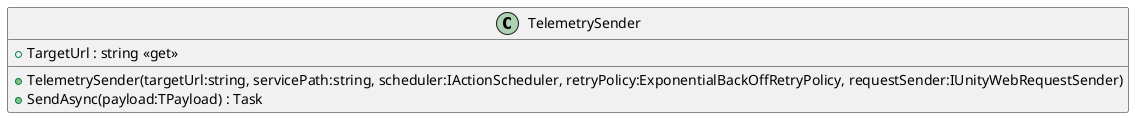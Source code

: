 @startuml
class TelemetrySender {
    + TargetUrl : string <<get>>
    + TelemetrySender(targetUrl:string, servicePath:string, scheduler:IActionScheduler, retryPolicy:ExponentialBackOffRetryPolicy, requestSender:IUnityWebRequestSender)
    + SendAsync(payload:TPayload) : Task
}
@enduml
